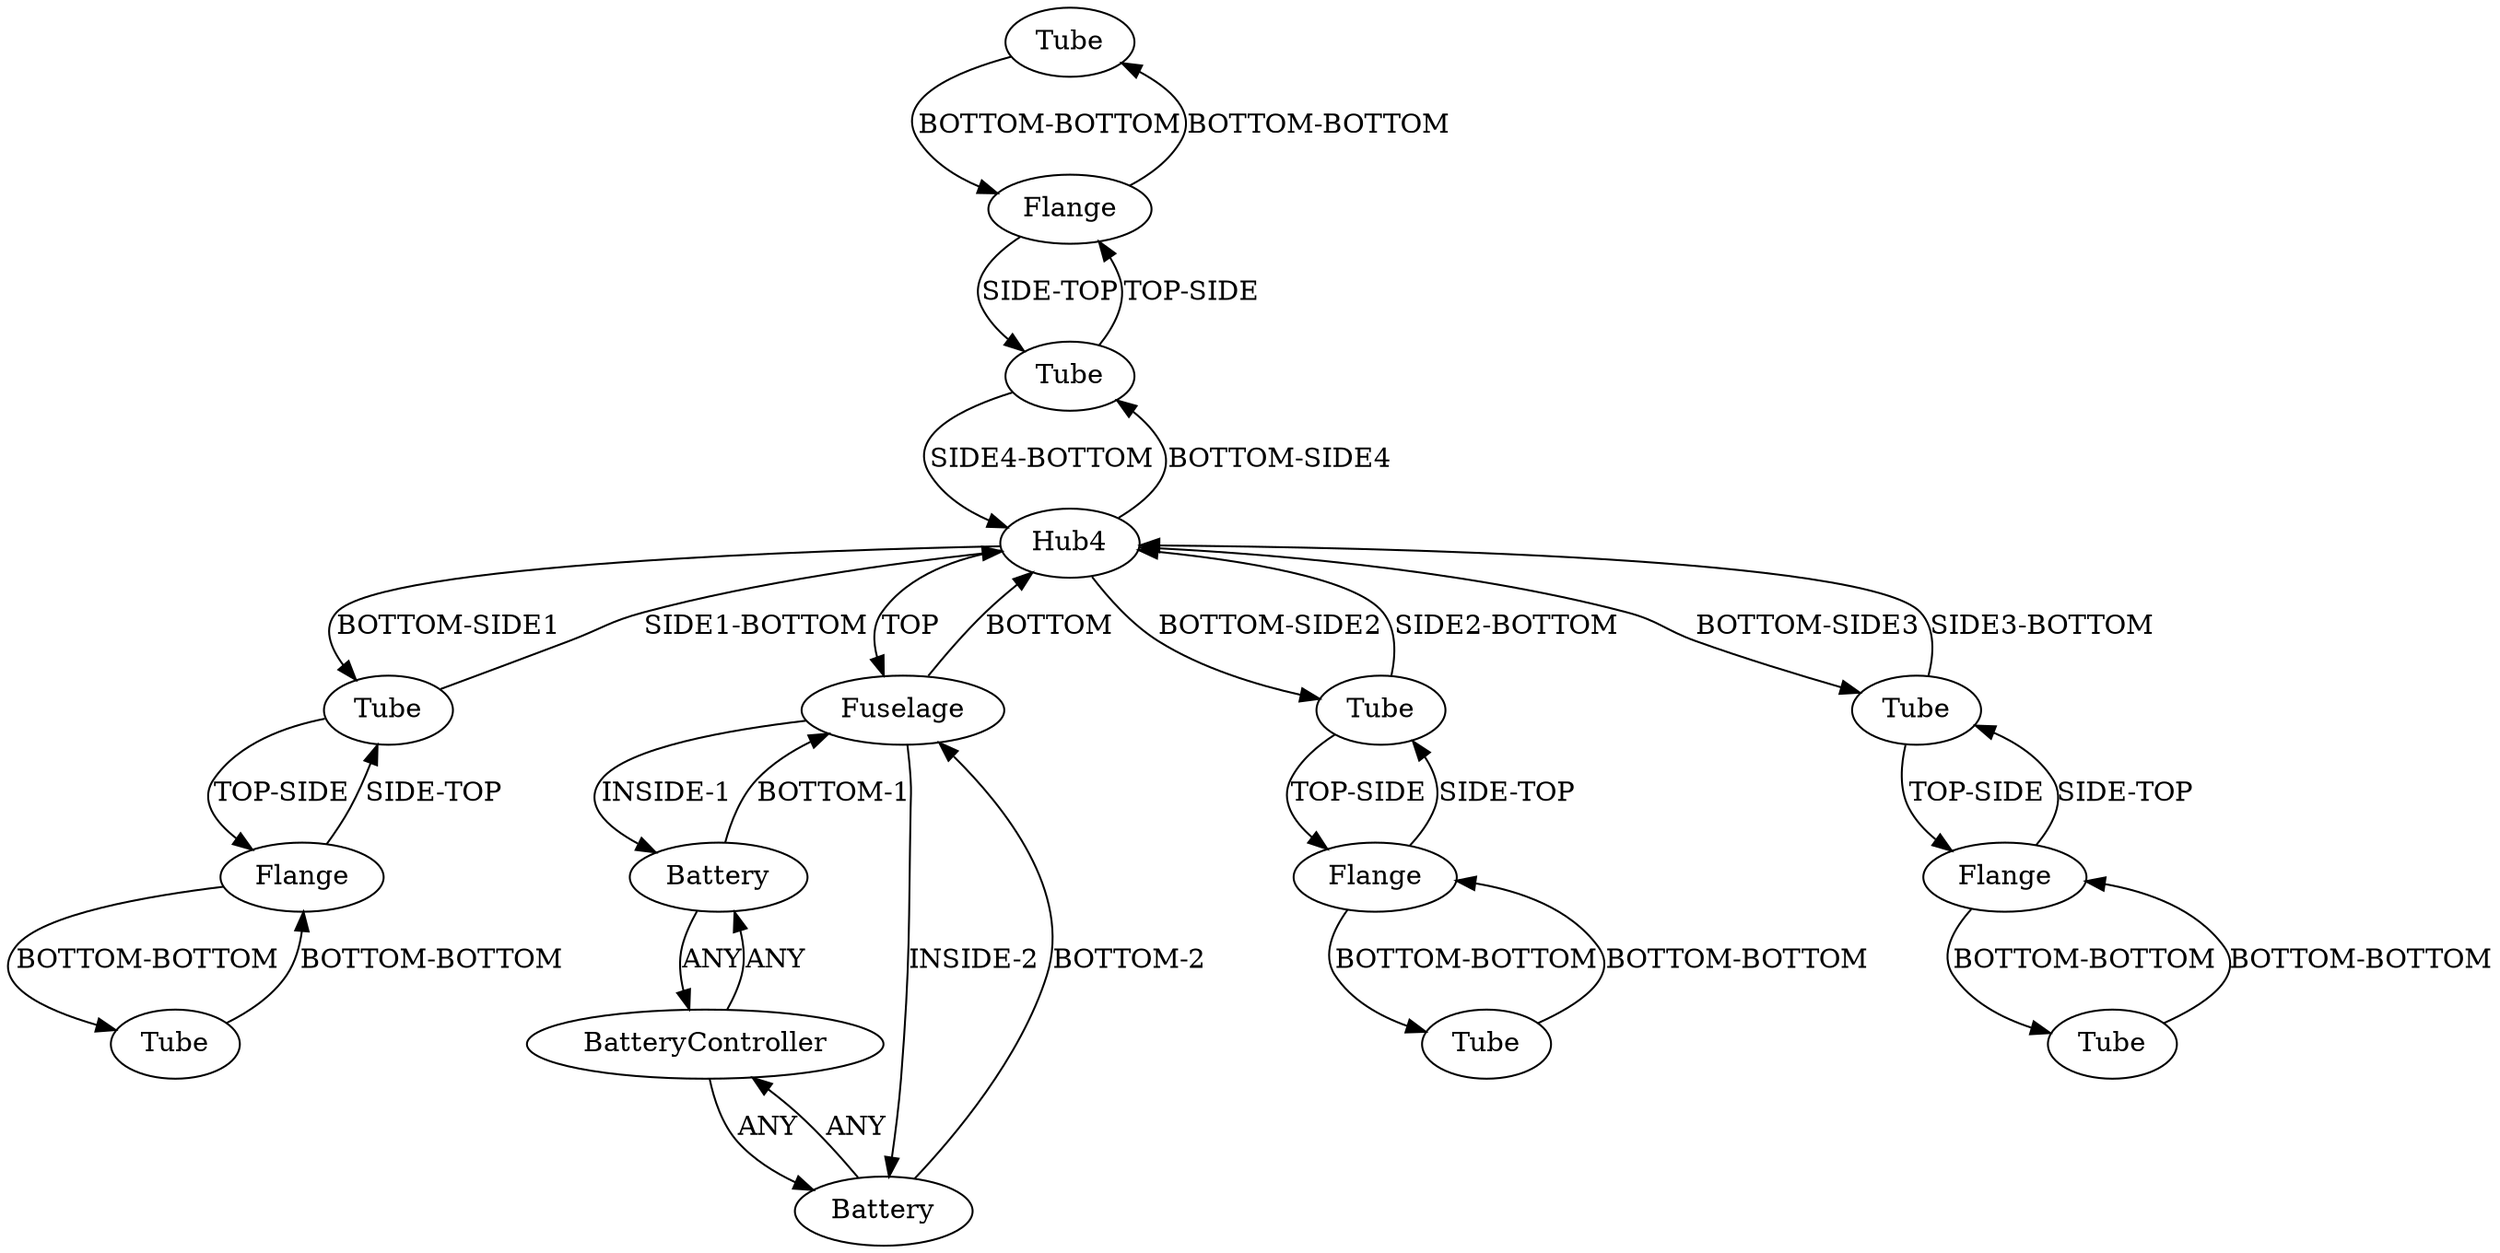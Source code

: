 /* Created by igraph 0.10.2 */
digraph {
  0 [
    instance=Tube_instance_1
    label=Tube
  ];
  1 [
    instance=Tube_instance_2
    label=Tube
  ];
  2 [
    instance=Tube_instance_3
    label=Tube
  ];
  3 [
    instance=Tube_instance_4
    label=Tube
  ];
  4 [
    instance=Battery_instance_1
    label=Battery
  ];
  5 [
    instance=Flange_instance_1
    label=Flange
  ];
  6 [
    instance=Hub4_instance_1
    label=Hub4
  ];
  7 [
    instance=Fuselage_instance_1
    label=Fuselage
  ];
  8 [
    instance=Tube_instance_5
    label=Tube
  ];
  9 [
    instance=Tube_instance_6
    label=Tube
  ];
  10 [
    instance=BatteryController_instance_1
    label=BatteryController
  ];
  11 [
    instance=Flange_instance_2
    label=Flange
  ];
  12 [
    instance=Flange_instance_3
    label=Flange
  ];
  13 [
    instance=Battery_instance_2
    label=Battery
  ];
  14 [
    instance=Flange_instance_4
    label=Flange
  ];
  15 [
    instance=Tube_instance_7
    label=Tube
  ];
  16 [
    instance=Tube_instance_8
    label=Tube
  ];

  0 -> 11 [
    label="BOTTOM-BOTTOM"
  ];
  1 -> 6 [
    label="SIDE1-BOTTOM"
  ];
  1 -> 14 [
    label="TOP-SIDE"
  ];
  2 -> 12 [
    label="BOTTOM-BOTTOM"
  ];
  3 -> 14 [
    label="BOTTOM-BOTTOM"
  ];
  4 -> 7 [
    label="BOTTOM-1"
  ];
  4 -> 10 [
    label=ANY
  ];
  5 -> 8 [
    label="BOTTOM-BOTTOM"
  ];
  5 -> 9 [
    label="SIDE-TOP"
  ];
  6 -> 9 [
    label="BOTTOM-SIDE2"
  ];
  6 -> 7 [
    label=TOP
  ];
  6 -> 1 [
    label="BOTTOM-SIDE1"
  ];
  6 -> 15 [
    label="BOTTOM-SIDE4"
  ];
  6 -> 16 [
    label="BOTTOM-SIDE3"
  ];
  7 -> 13 [
    label="INSIDE-2"
  ];
  7 -> 4 [
    label="INSIDE-1"
  ];
  7 -> 6 [
    label=BOTTOM
  ];
  8 -> 5 [
    label="BOTTOM-BOTTOM"
  ];
  9 -> 6 [
    label="SIDE2-BOTTOM"
  ];
  9 -> 5 [
    label="TOP-SIDE"
  ];
  10 -> 13 [
    label=ANY
  ];
  10 -> 4 [
    label=ANY
  ];
  11 -> 15 [
    label="SIDE-TOP"
  ];
  11 -> 0 [
    label="BOTTOM-BOTTOM"
  ];
  12 -> 2 [
    label="BOTTOM-BOTTOM"
  ];
  12 -> 16 [
    label="SIDE-TOP"
  ];
  13 -> 7 [
    label="BOTTOM-2"
  ];
  13 -> 10 [
    label=ANY
  ];
  14 -> 1 [
    label="SIDE-TOP"
  ];
  14 -> 3 [
    label="BOTTOM-BOTTOM"
  ];
  15 -> 6 [
    label="SIDE4-BOTTOM"
  ];
  15 -> 11 [
    label="TOP-SIDE"
  ];
  16 -> 12 [
    label="TOP-SIDE"
  ];
  16 -> 6 [
    label="SIDE3-BOTTOM"
  ];
}
